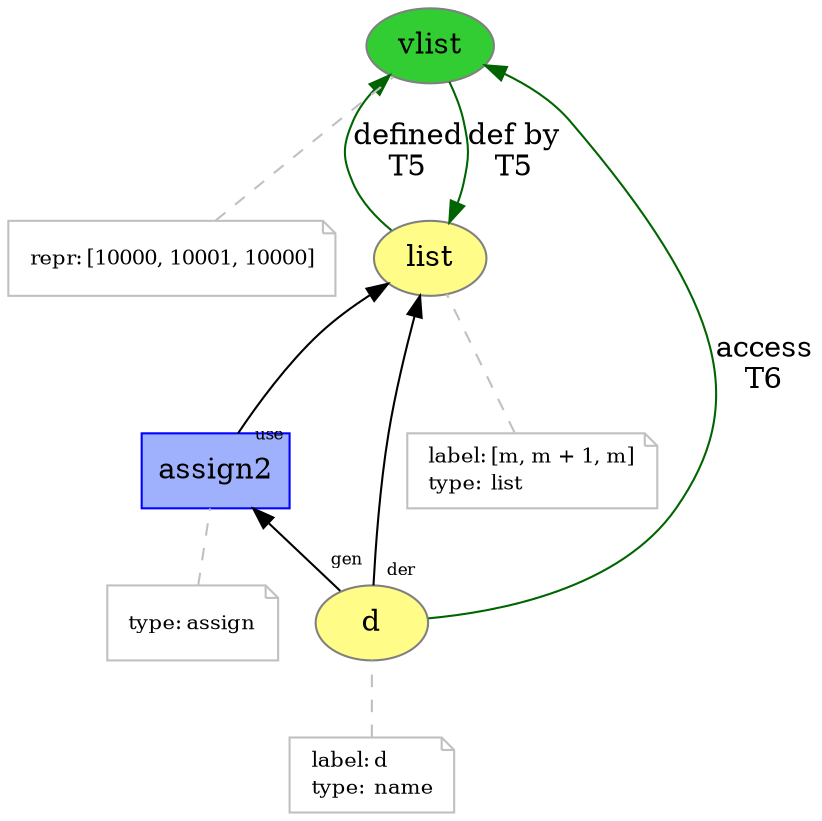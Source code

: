 digraph "PROV" { size="16,12"; rankdir="BT";
"http://example.org/list" [fillcolor="#FFFC87",color="#808080",style="filled",label="list",URL="http://example.org/list"]
"http://example.org/list-attrs" [color="gray",shape="note",fontsize="10",fontcolor="black",label=<<TABLE cellpadding="0" border="0">
	<TR>
	    <TD align="left">label:</TD>
	    <TD align="left">[m, m + 1, m]</TD>
	</TR>
	<TR>
	    <TD align="left">type:</TD>
	    <TD align="left">list</TD>
	</TR>
</TABLE>>]
"http://example.org/list-attrs" -> "http://example.org/list" [color="gray",style="dashed",arrowhead="none"]
"http://example.org/vlist" [fillcolor="#32CD32",color="#808080",style="filled",label="vlist",URL="http://example.org/vlist"]
"http://example.org/vlist-attrs" [color="gray",shape="note",fontsize="10",fontcolor="black",label=<<TABLE cellpadding="0" border="0">
	<TR>
	    <TD align="left">repr:</TD>
	    <TD align="left">[10000, 10001, 10000]</TD>
	</TR>
</TABLE>>]
"http://example.org/vlist-attrs" -> "http://example.org/vlist" [color="gray",style="dashed",arrowhead="none"]
"http://example.org/list" -> "http://example.org/vlist" [fontsize="14",labeldistance="1.5",color="darkgreen",labelangle="60.0",rotation="20",label="defined
T5"]
"http://example.org/vlist" -> "http://example.org/list" [fontsize="14",labeldistance="1.5",color="darkgreen",labelangle="60.0",rotation="20",label="def by
T5"]
"http://example.org/d" [fillcolor="#FFFC87",color="#808080",style="filled",label="d",URL="http://example.org/d"]
"http://example.org/d-attrs" [color="gray",shape="note",fontsize="10",fontcolor="black",label=<<TABLE cellpadding="0" border="0">
	<TR>
	    <TD align="left">label:</TD>
	    <TD align="left">d</TD>
	</TR>
	<TR>
	    <TD align="left">type:</TD>
	    <TD align="left">name</TD>
	</TR>
</TABLE>>]
"http://example.org/d-attrs" -> "http://example.org/d" [color="gray",style="dashed",arrowhead="none"]
"http://example.org/d" -> "http://example.org/vlist" [fontsize="14",labeldistance="1.5",color="darkgreen",labelangle="60.0",rotation="20",label="access
T6"]
"http://example.org/assign2" [fillcolor="#9FB1FC",color="#0000FF",shape="polygon",sides="4",style="filled",label="assign2",URL="http://example.org/assign2"]
"http://example.org/assign2-attrs" [color="gray",shape="note",fontsize="10",fontcolor="black",label=<<TABLE cellpadding="0" border="0">
	<TR>
	    <TD align="left">type:</TD>
	    <TD align="left">assign</TD>
	</TR>
</TABLE>>]
"http://example.org/assign2-attrs" -> "http://example.org/assign2" [color="gray",style="dashed",arrowhead="none"]
"http://example.org/d" -> "http://example.org/list" [labelfontsize="8",labeldistance="1.5",labelangle="60.0",rotation="20",taillabel="der"]
"http://example.org/assign2" -> "http://example.org/list" [labelfontsize="8",labeldistance="1.5",labelangle="60.0",rotation="20",taillabel="use"]
"http://example.org/d" -> "http://example.org/assign2" [labelfontsize="8",labeldistance="1.5",labelangle="60.0",rotation="20",taillabel="gen"]
}